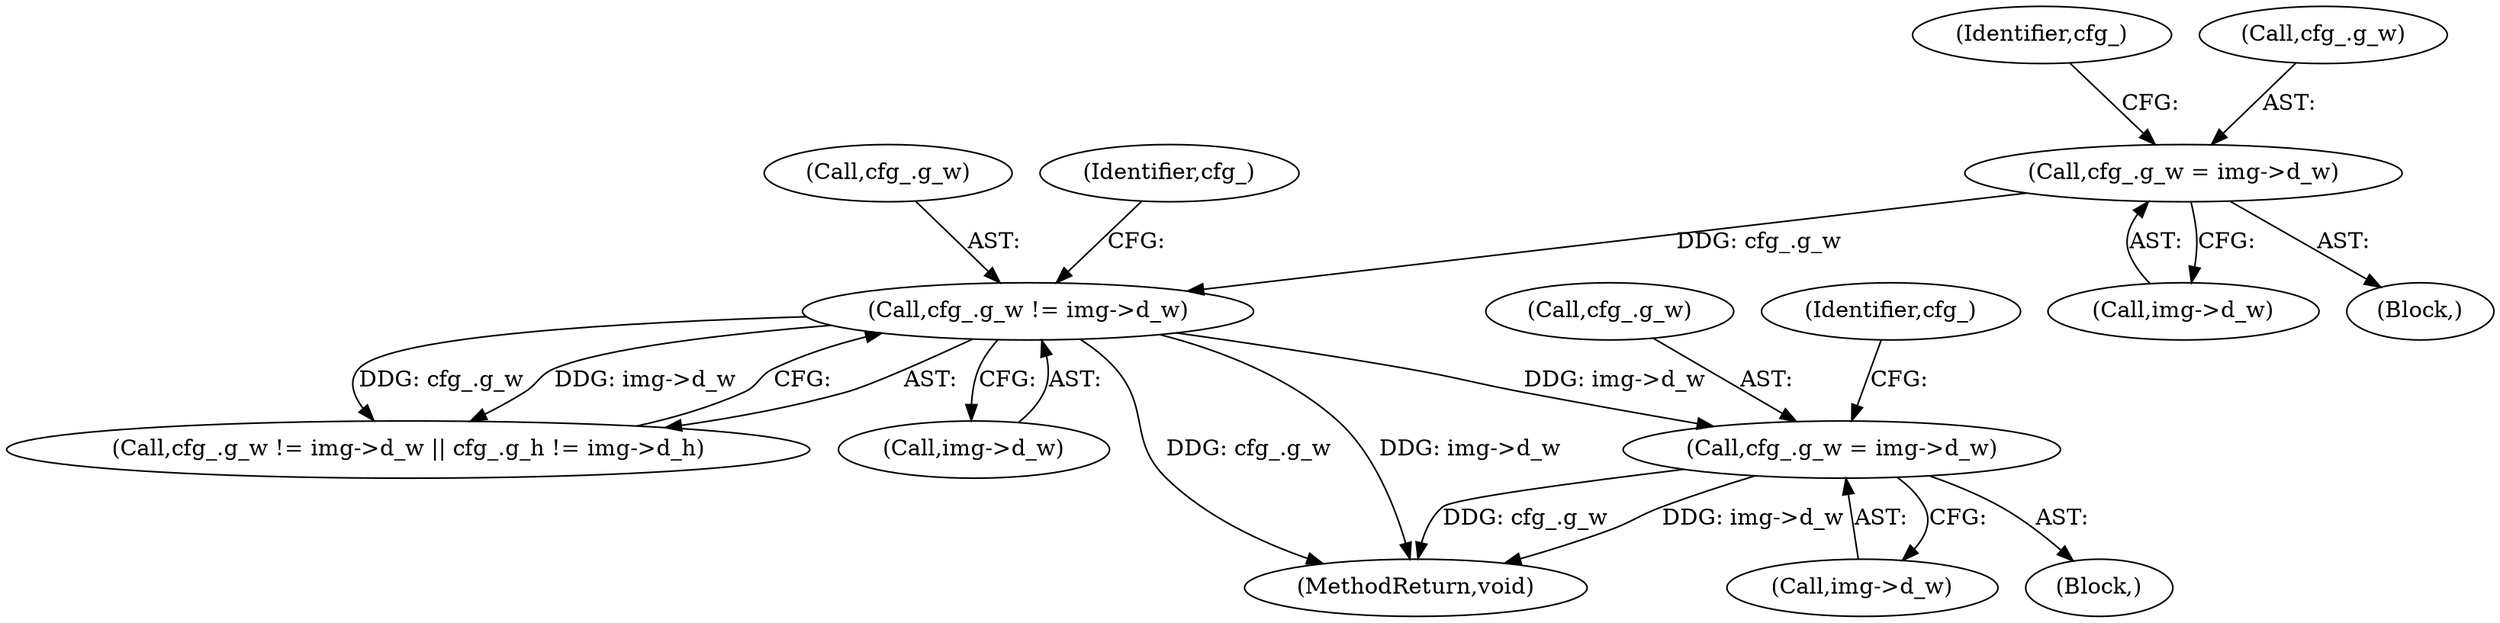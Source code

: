 digraph "1_Android_5a9753fca56f0eeb9f61e342b2fccffc364f9426_61@pointer" {
"1000170" [label="(Call,cfg_.g_w = img->d_w)"];
"1000155" [label="(Call,cfg_.g_w != img->d_w)"];
"1000115" [label="(Call,cfg_.g_w = img->d_w)"];
"1000114" [label="(Block,)"];
"1000171" [label="(Call,cfg_.g_w)"];
"1000155" [label="(Call,cfg_.g_w != img->d_w)"];
"1000156" [label="(Call,cfg_.g_w)"];
"1000212" [label="(MethodReturn,void)"];
"1000174" [label="(Call,img->d_w)"];
"1000124" [label="(Identifier,cfg_)"];
"1000179" [label="(Identifier,cfg_)"];
"1000154" [label="(Call,cfg_.g_w != img->d_w || cfg_.g_h != img->d_h)"];
"1000159" [label="(Call,img->d_w)"];
"1000119" [label="(Call,img->d_w)"];
"1000169" [label="(Block,)"];
"1000164" [label="(Identifier,cfg_)"];
"1000115" [label="(Call,cfg_.g_w = img->d_w)"];
"1000170" [label="(Call,cfg_.g_w = img->d_w)"];
"1000116" [label="(Call,cfg_.g_w)"];
"1000170" -> "1000169"  [label="AST: "];
"1000170" -> "1000174"  [label="CFG: "];
"1000171" -> "1000170"  [label="AST: "];
"1000174" -> "1000170"  [label="AST: "];
"1000179" -> "1000170"  [label="CFG: "];
"1000170" -> "1000212"  [label="DDG: cfg_.g_w"];
"1000170" -> "1000212"  [label="DDG: img->d_w"];
"1000155" -> "1000170"  [label="DDG: img->d_w"];
"1000155" -> "1000154"  [label="AST: "];
"1000155" -> "1000159"  [label="CFG: "];
"1000156" -> "1000155"  [label="AST: "];
"1000159" -> "1000155"  [label="AST: "];
"1000164" -> "1000155"  [label="CFG: "];
"1000154" -> "1000155"  [label="CFG: "];
"1000155" -> "1000212"  [label="DDG: img->d_w"];
"1000155" -> "1000212"  [label="DDG: cfg_.g_w"];
"1000155" -> "1000154"  [label="DDG: cfg_.g_w"];
"1000155" -> "1000154"  [label="DDG: img->d_w"];
"1000115" -> "1000155"  [label="DDG: cfg_.g_w"];
"1000115" -> "1000114"  [label="AST: "];
"1000115" -> "1000119"  [label="CFG: "];
"1000116" -> "1000115"  [label="AST: "];
"1000119" -> "1000115"  [label="AST: "];
"1000124" -> "1000115"  [label="CFG: "];
}
